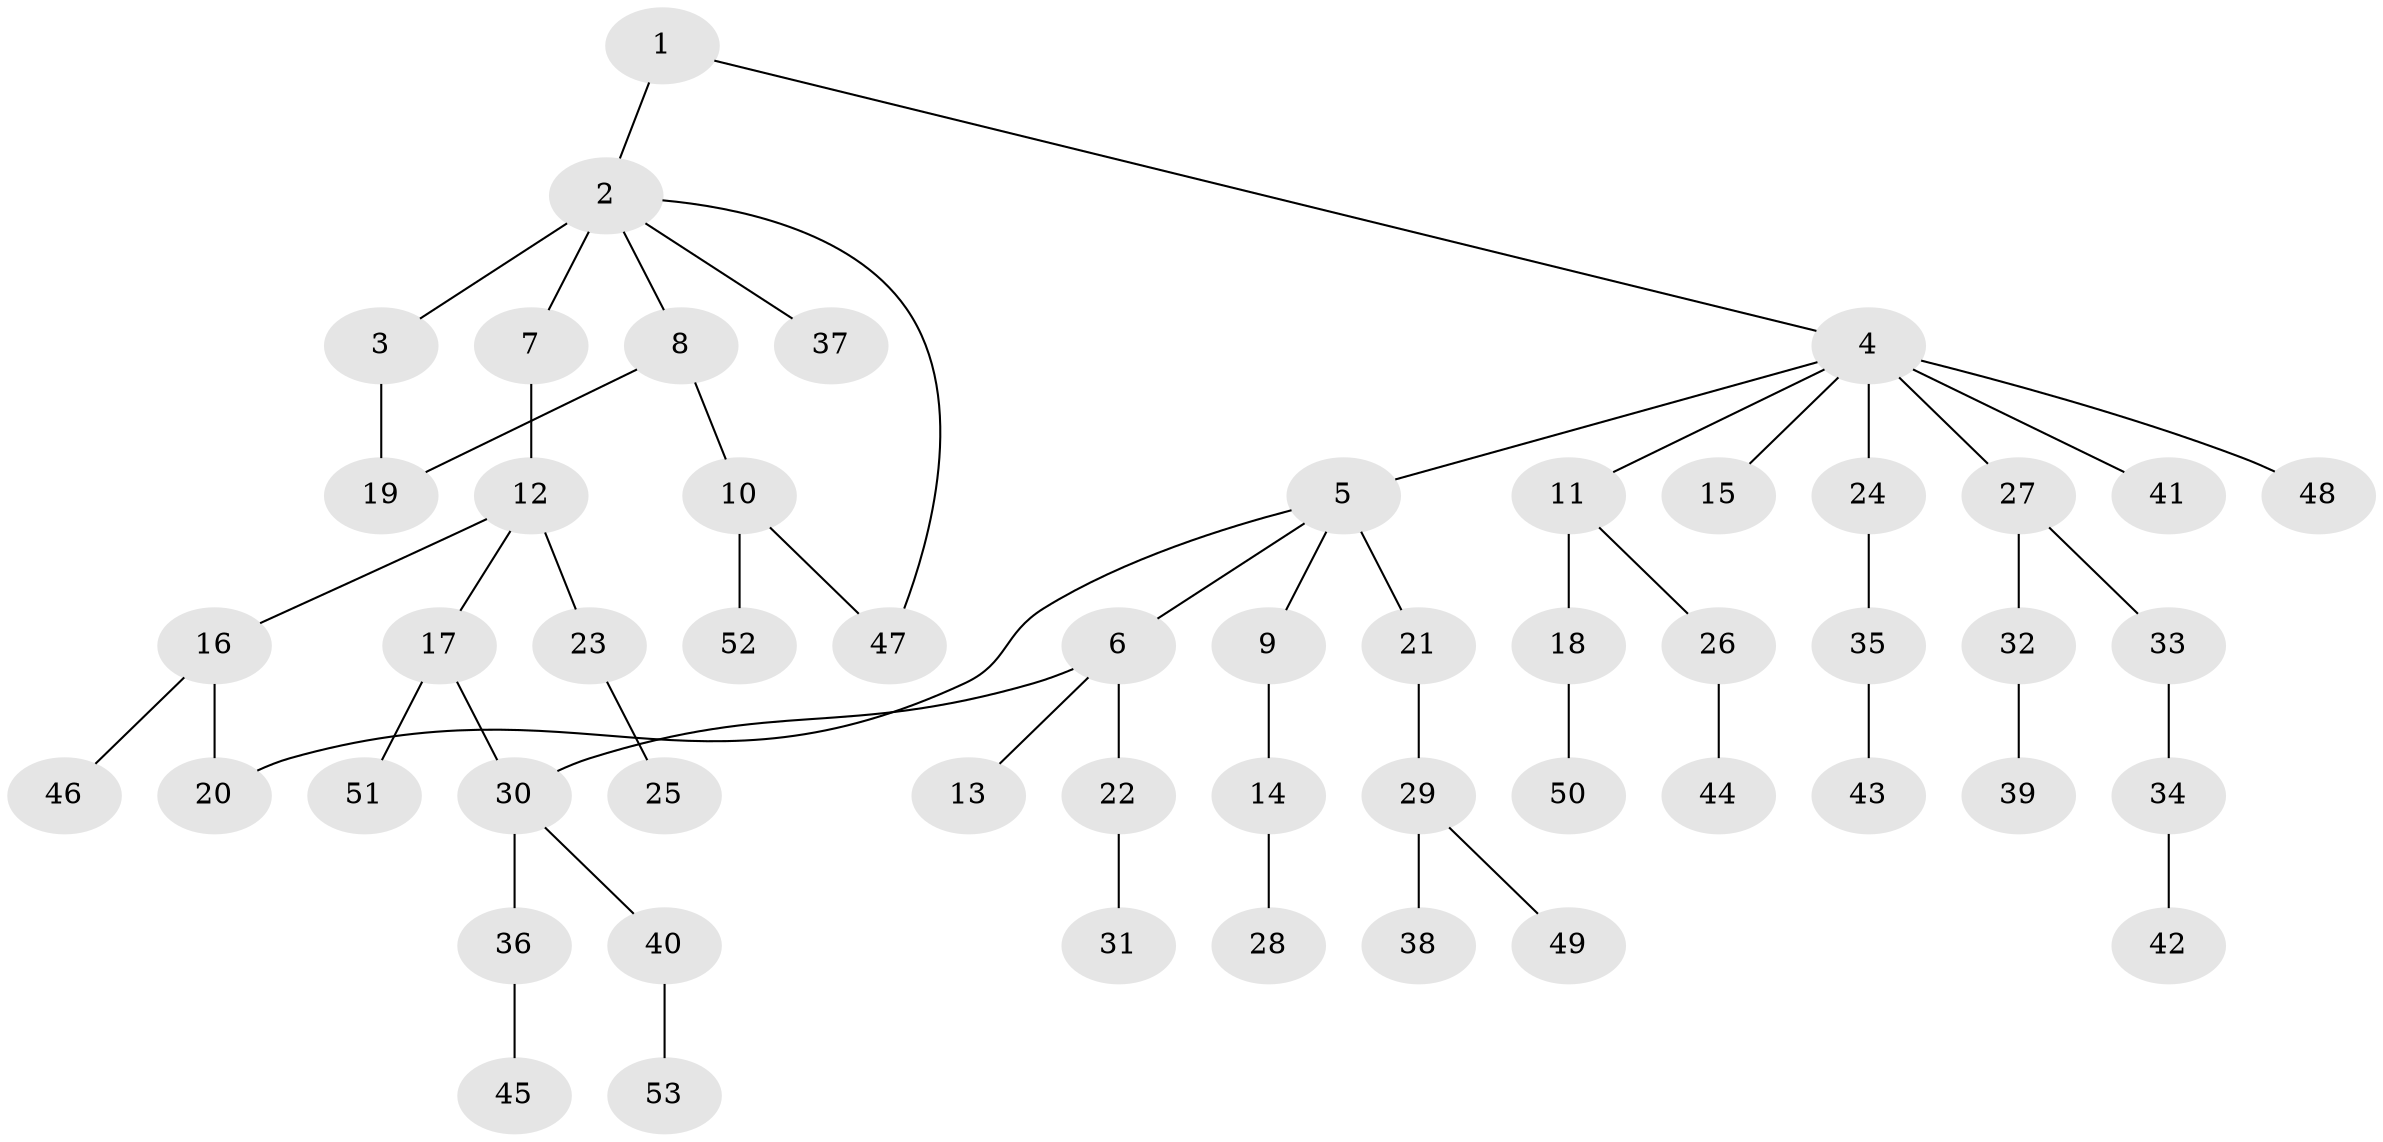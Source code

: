 // original degree distribution, {4: 0.06153846153846154, 5: 0.046153846153846156, 7: 0.007692307692307693, 3: 0.08461538461538462, 2: 0.3230769230769231, 1: 0.45384615384615384, 6: 0.015384615384615385, 9: 0.007692307692307693}
// Generated by graph-tools (version 1.1) at 2025/48/03/04/25 22:48:42]
// undirected, 53 vertices, 56 edges
graph export_dot {
  node [color=gray90,style=filled];
  1;
  2;
  3;
  4;
  5;
  6;
  7;
  8;
  9;
  10;
  11;
  12;
  13;
  14;
  15;
  16;
  17;
  18;
  19;
  20;
  21;
  22;
  23;
  24;
  25;
  26;
  27;
  28;
  29;
  30;
  31;
  32;
  33;
  34;
  35;
  36;
  37;
  38;
  39;
  40;
  41;
  42;
  43;
  44;
  45;
  46;
  47;
  48;
  49;
  50;
  51;
  52;
  53;
  1 -- 2 [weight=1.0];
  1 -- 4 [weight=1.0];
  2 -- 3 [weight=3.0];
  2 -- 7 [weight=1.0];
  2 -- 8 [weight=1.0];
  2 -- 37 [weight=1.0];
  2 -- 47 [weight=1.0];
  3 -- 19 [weight=1.0];
  4 -- 5 [weight=1.0];
  4 -- 11 [weight=1.0];
  4 -- 15 [weight=1.0];
  4 -- 24 [weight=1.0];
  4 -- 27 [weight=2.0];
  4 -- 41 [weight=1.0];
  4 -- 48 [weight=1.0];
  5 -- 6 [weight=1.0];
  5 -- 9 [weight=1.0];
  5 -- 20 [weight=1.0];
  5 -- 21 [weight=2.0];
  6 -- 13 [weight=1.0];
  6 -- 22 [weight=1.0];
  6 -- 30 [weight=1.0];
  7 -- 12 [weight=1.0];
  8 -- 10 [weight=1.0];
  8 -- 19 [weight=1.0];
  9 -- 14 [weight=1.0];
  10 -- 47 [weight=1.0];
  10 -- 52 [weight=1.0];
  11 -- 18 [weight=1.0];
  11 -- 26 [weight=1.0];
  12 -- 16 [weight=1.0];
  12 -- 17 [weight=1.0];
  12 -- 23 [weight=1.0];
  14 -- 28 [weight=1.0];
  16 -- 20 [weight=1.0];
  16 -- 46 [weight=1.0];
  17 -- 30 [weight=1.0];
  17 -- 51 [weight=1.0];
  18 -- 50 [weight=1.0];
  21 -- 29 [weight=1.0];
  22 -- 31 [weight=1.0];
  23 -- 25 [weight=3.0];
  24 -- 35 [weight=1.0];
  26 -- 44 [weight=1.0];
  27 -- 32 [weight=1.0];
  27 -- 33 [weight=1.0];
  29 -- 38 [weight=1.0];
  29 -- 49 [weight=1.0];
  30 -- 36 [weight=4.0];
  30 -- 40 [weight=1.0];
  32 -- 39 [weight=1.0];
  33 -- 34 [weight=1.0];
  34 -- 42 [weight=1.0];
  35 -- 43 [weight=1.0];
  36 -- 45 [weight=1.0];
  40 -- 53 [weight=1.0];
}
